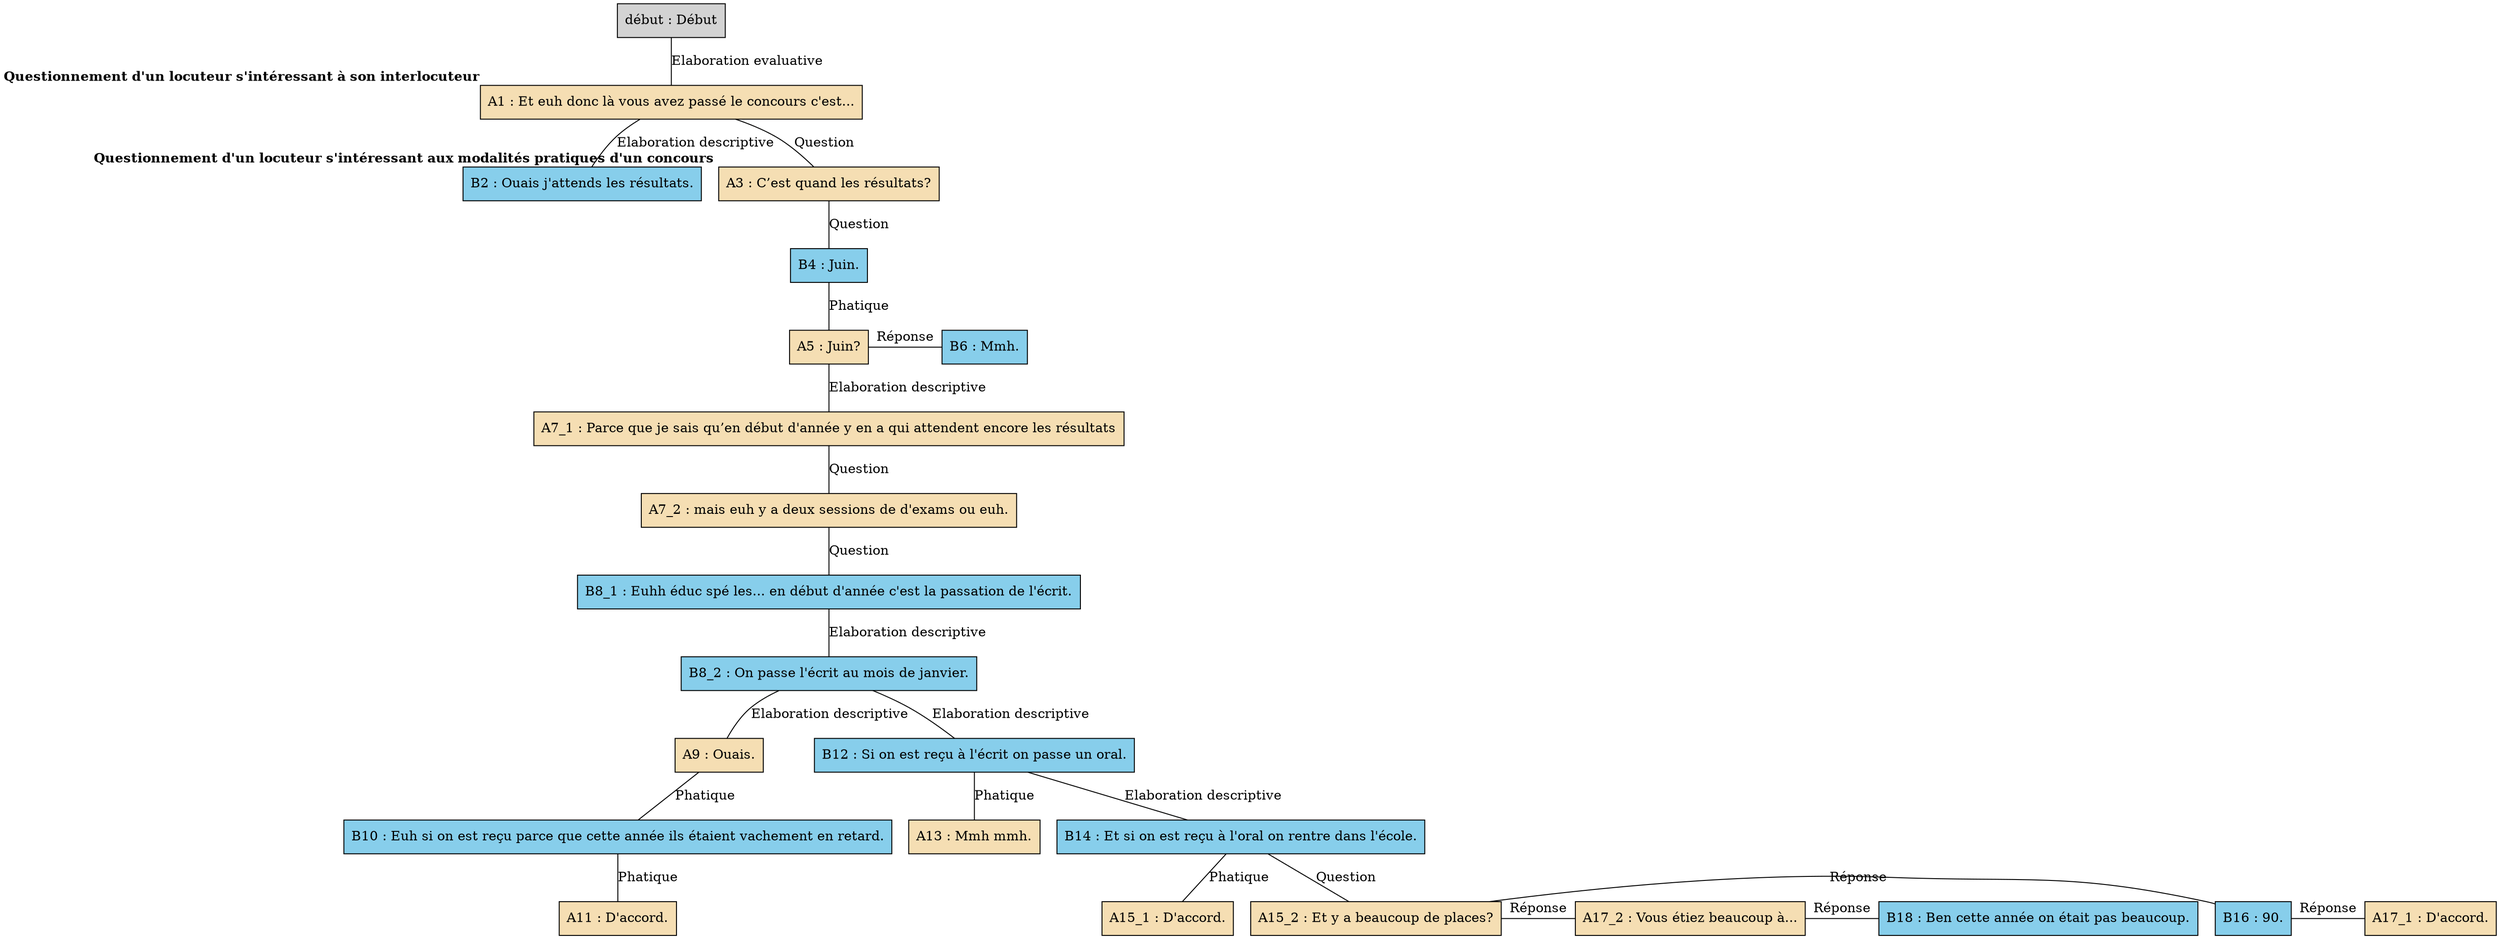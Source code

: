 digraph E12 {
	node [shape=box style=filled]
	"début" [label="début : Début" xlabel=""]
	A1 [label="A1 : Et euh donc là vous avez passé le concours c'est..." fillcolor=wheat xlabel=<<B>Questionnement d'un locuteur s'intéressant à son interlocuteur</B>>]
	B2 [label="B2 : Ouais j'attends les résultats." fillcolor=skyblue xlabel=""]
	A3 [label="A3 : C’est quand les résultats?" fillcolor=wheat xlabel=<<B>Questionnement d'un locuteur s'intéressant aux modalités pratiques d'un concours </B>>]
	B4 [label="B4 : Juin." fillcolor=skyblue xlabel=""]
	A5 [label="A5 : Juin?" fillcolor=wheat xlabel=""]
	B6 [label="B6 : Mmh." fillcolor=skyblue xlabel=""]
	A7_1 [label="A7_1 : Parce que je sais qu’en début d'année y en a qui attendent encore les résultats" fillcolor=wheat xlabel=""]
	A7_2 [label="A7_2 : mais euh y a deux sessions de d'exams ou euh." fillcolor=wheat xlabel=""]
	B8_1 [label="B8_1 : Euhh éduc spé les... en début d'année c'est la passation de l'écrit." fillcolor=skyblue xlabel=""]
	B8_2 [label="B8_2 : On passe l'écrit au mois de janvier." fillcolor=skyblue xlabel=""]
	A9 [label="A9 : Ouais." fillcolor=wheat xlabel=""]
	B10 [label="B10 : Euh si on est reçu parce que cette année ils étaient vachement en retard." fillcolor=skyblue xlabel=""]
	A11 [label="A11 : D'accord." fillcolor=wheat xlabel=""]
	B12 [label="B12 : Si on est reçu à l'écrit on passe un oral." fillcolor=skyblue xlabel=""]
	A13 [label="A13 : Mmh mmh." fillcolor=wheat xlabel=""]
	B14 [label="B14 : Et si on est reçu à l'oral on rentre dans l'école." fillcolor=skyblue xlabel=""]
	A15_1 [label="A15_1 : D'accord." fillcolor=wheat xlabel=""]
	A15_2 [label="A15_2 : Et y a beaucoup de places?" fillcolor=wheat xlabel=""]
	B16 [label="B16 : 90." fillcolor=skyblue xlabel=""]
	A17_1 [label="A17_1 : D'accord." fillcolor=wheat xlabel=""]
	A17_2 [label="A17_2 : Vous étiez beaucoup à..." fillcolor=wheat xlabel=""]
	B18 [label="B18 : Ben cette année on était pas beaucoup." fillcolor=skyblue xlabel=""]
	"début" -> A1 [label="Elaboration evaluative" dir=none]
	A1 -> B2 [label="Elaboration descriptive" dir=none]
	A1 -> A3 [label=Question dir=none]
	A3 -> B4 [label=Question dir=none]
	B4 -> A5 [label=Phatique dir=none]
	{
		rank=same
		A5
		B6
		A5 -> B6 [label="Réponse" dir=none]
	}
	A7_1 -> A7_2 [label=Question dir=none]
	A5 -> A7_1 [label="Elaboration descriptive" dir=none]
	A7_2 -> B8_1 [label=Question dir=none]
	B8_1 -> B8_2 [label="Elaboration descriptive" dir=none]
	B8_2 -> A9 [label="Elaboration descriptive" dir=none]
	A9 -> B10 [label=Phatique dir=none]
	B10 -> A11 [label=Phatique dir=none]
	B8_2 -> B12 [label="Elaboration descriptive" dir=none]
	B12 -> A13 [label=Phatique dir=none]
	B12 -> B14 [label="Elaboration descriptive" dir=none]
	B14 -> A15_1 [label=Phatique dir=none]
	B14 -> A15_2 [label=Question dir=none]
	{
		rank=same
		A15_2
		B16
		A15_2 -> B16 [label="Réponse" dir=none]
	}
	{
		rank=same
		B16
		A17_1
		B16 -> A17_1 [label="Réponse" dir=none]
	}
	{
		rank=same
		A15_2
		A17_2
		A15_2 -> A17_2 [label="Réponse" dir=none]
	}
	{
		rank=same
		A17_2
		B18
		A17_2 -> B18 [label="Réponse" dir=none]
	}
}

